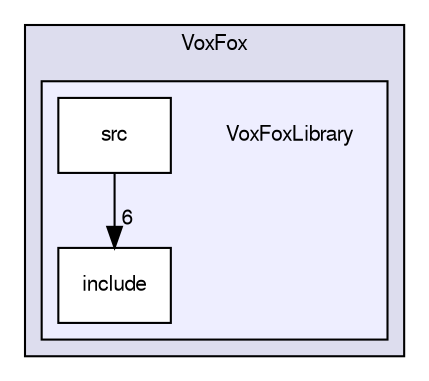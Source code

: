 digraph "VoxFoxLibrary" {
  compound=true
  node [ fontsize="10", fontname="FreeSans"];
  edge [ labelfontsize="10", labelfontname="FreeSans"];
  subgraph clusterdir_be267db39cb192c953339ed7ef22eca2 {
    graph [ bgcolor="#ddddee", pencolor="black", label="VoxFox" fontname="FreeSans", fontsize="10", URL="dir_be267db39cb192c953339ed7ef22eca2.html"]
  subgraph clusterdir_632c303439042999f2d3c11c4f424adf {
    graph [ bgcolor="#eeeeff", pencolor="black", label="" URL="dir_632c303439042999f2d3c11c4f424adf.html"];
    dir_632c303439042999f2d3c11c4f424adf [shape=plaintext label="VoxFoxLibrary"];
    dir_95477adba7986e5bb194774853efdafb [shape=box label="include" color="black" fillcolor="white" style="filled" URL="dir_95477adba7986e5bb194774853efdafb.html"];
    dir_431c248b72d7de364566ae009608159f [shape=box label="src" color="black" fillcolor="white" style="filled" URL="dir_431c248b72d7de364566ae009608159f.html"];
  }
  }
  dir_431c248b72d7de364566ae009608159f->dir_95477adba7986e5bb194774853efdafb [headlabel="6", labeldistance=1.5 headhref="dir_000006_000007.html"];
}
